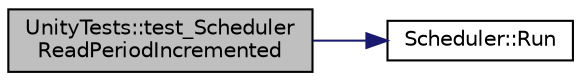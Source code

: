 digraph "UnityTests::test_SchedulerReadPeriodIncremented"
{
  edge [fontname="Helvetica",fontsize="10",labelfontname="Helvetica",labelfontsize="10"];
  node [fontname="Helvetica",fontsize="10",shape=record];
  rankdir="LR";
  Node1 [label="UnityTests::test_Scheduler\lReadPeriodIncremented",height=0.2,width=0.4,color="black", fillcolor="grey75", style="filled" fontcolor="black"];
  Node1 -> Node2 [color="midnightblue",fontsize="10",style="solid",fontname="Helvetica"];
  Node2 [label="Scheduler::Run",height=0.2,width=0.4,color="black", fillcolor="white", style="filled",URL="$classScheduler.html#ae2767f8b1f033c1b4380dd7b7007f593",tooltip="Check to see if the time period has passed yet."];
}

